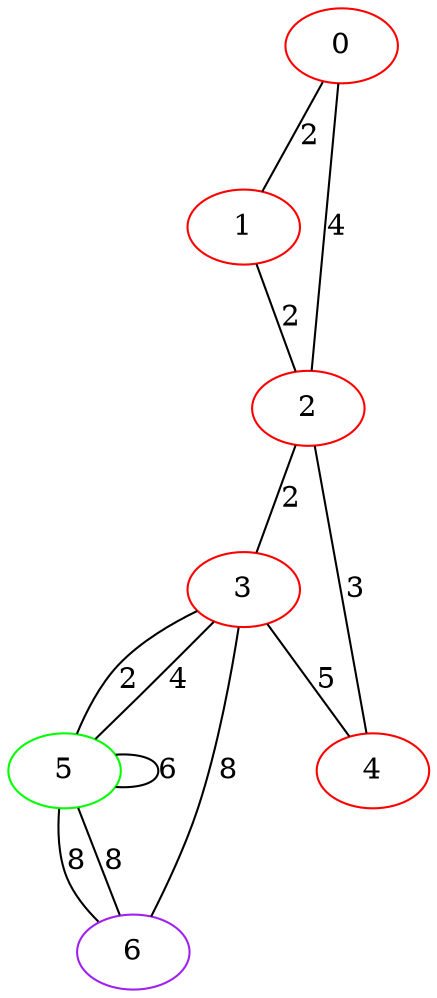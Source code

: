 graph "" {
0 [color=red, weight=1];
1 [color=red, weight=1];
2 [color=red, weight=1];
3 [color=red, weight=1];
4 [color=red, weight=1];
5 [color=green, weight=2];
6 [color=purple, weight=4];
0 -- 1  [key=0, label=2];
0 -- 2  [key=0, label=4];
1 -- 2  [key=0, label=2];
2 -- 3  [key=0, label=2];
2 -- 4  [key=0, label=3];
3 -- 4  [key=0, label=5];
3 -- 5  [key=0, label=2];
3 -- 5  [key=1, label=4];
3 -- 6  [key=0, label=8];
5 -- 5  [key=0, label=6];
5 -- 6  [key=0, label=8];
5 -- 6  [key=1, label=8];
}
